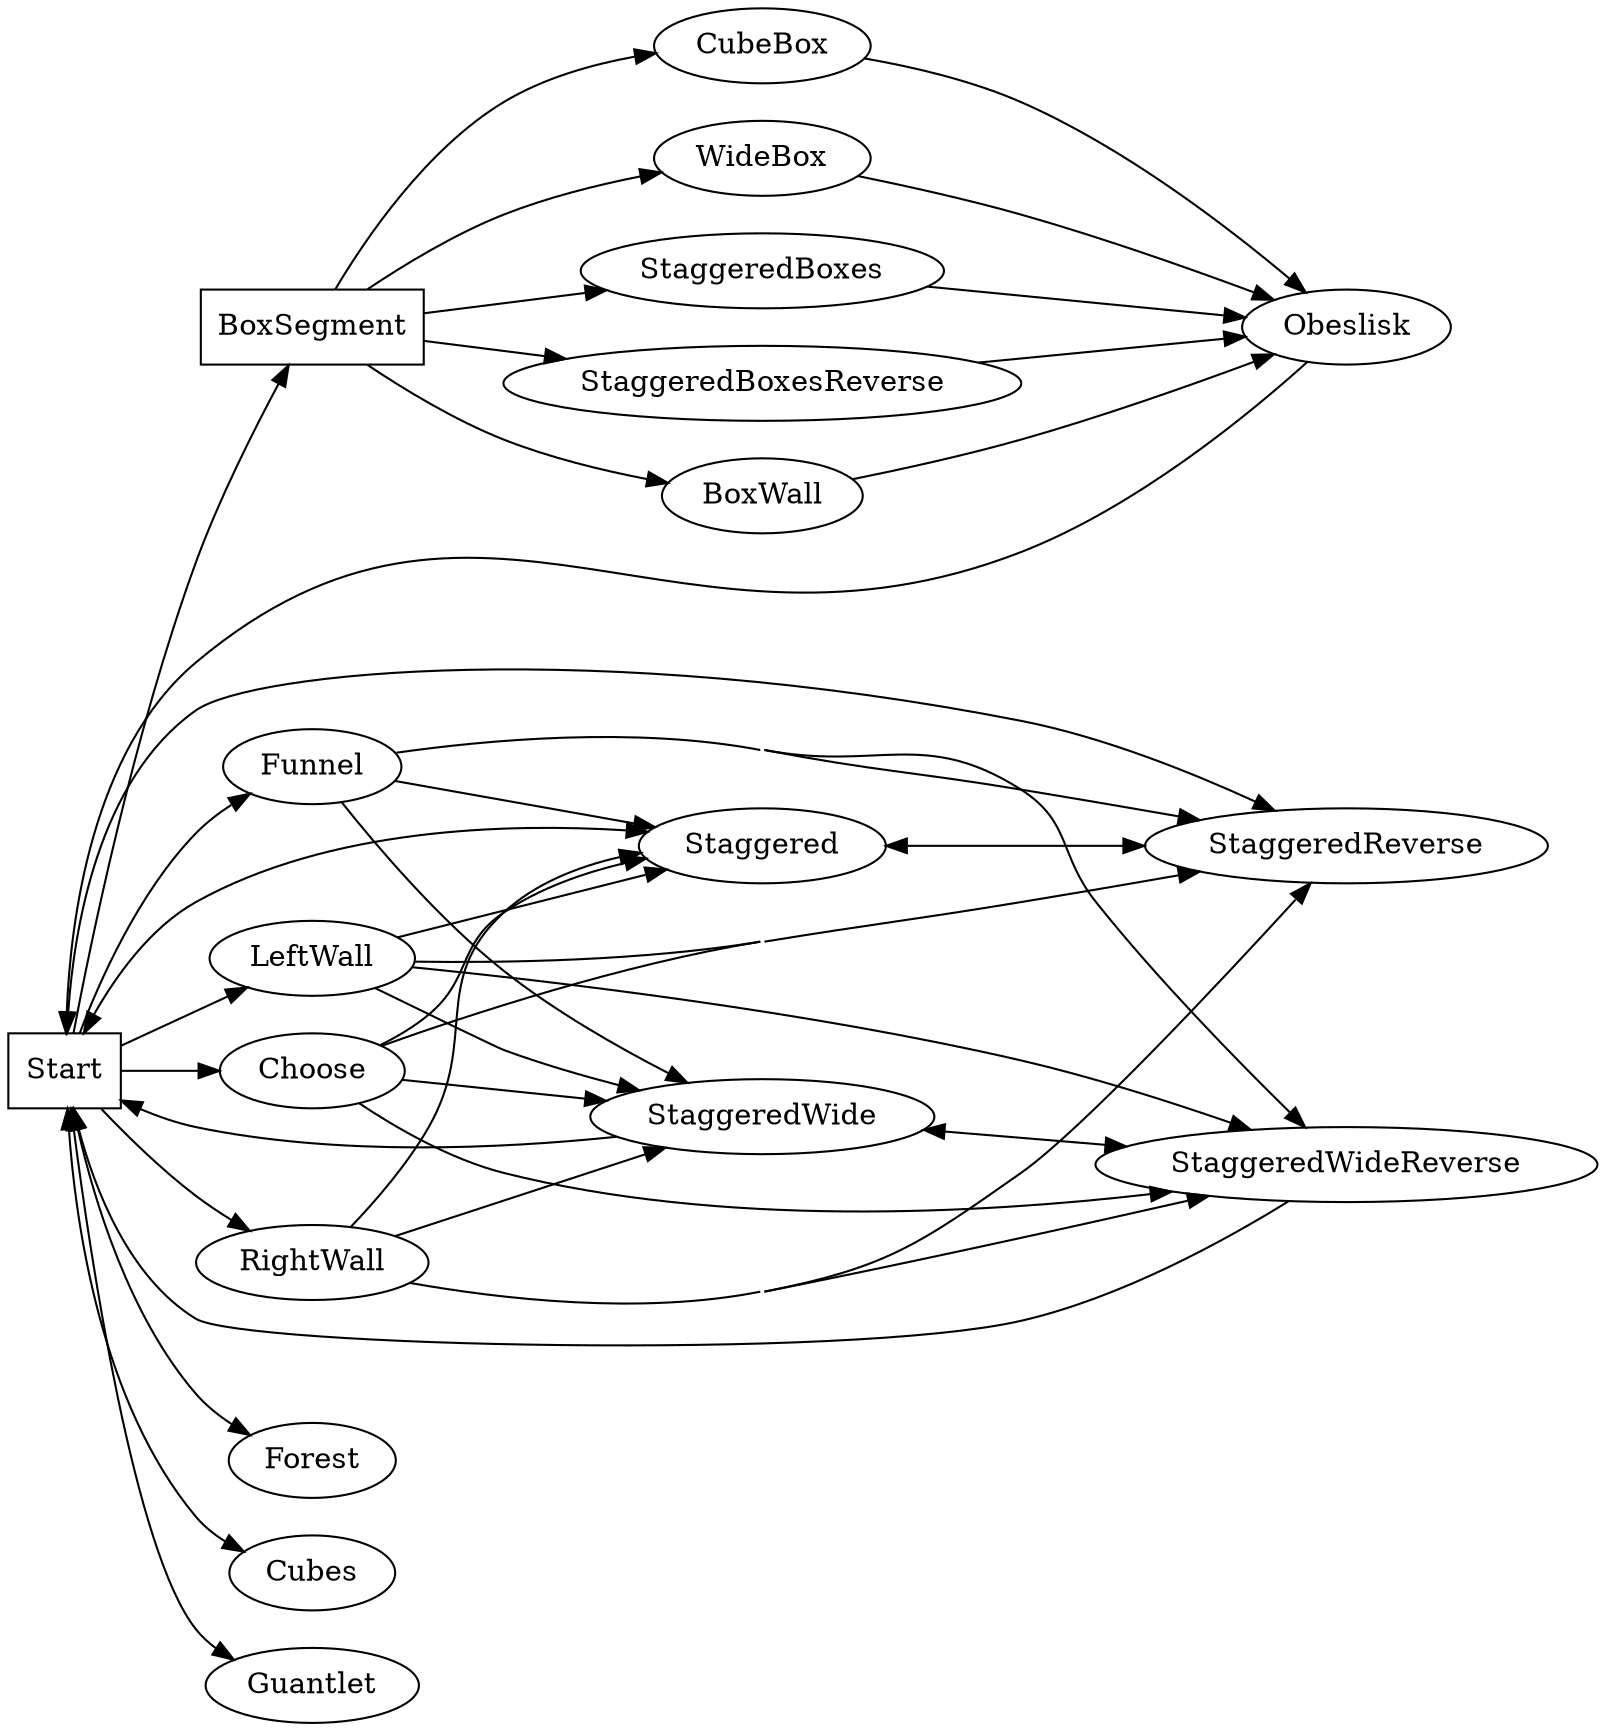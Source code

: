 digraph CubesMarkovChain {
	layout=dot
	
	rankdir="LR"
	concentrate=true
	fontsize=14

	node [shape=ellipse]
	{ node [shape=box] Start, BoxSegment }
	
	Start -> Staggered, StaggeredReverse
	Staggered -> Start, StaggeredReverse
	StaggeredReverse -> Start, Staggered

	StaggeredWide -> Start, StaggeredWideReverse
	StaggeredWideReverse -> Start, StaggeredWide

	Start -> Funnel
	Funnel -> Staggered, StaggeredReverse, StaggeredWide, StaggeredWideReverse

	Start -> Choose
	Choose-> Staggered, StaggeredReverse, StaggeredWide, StaggeredWideReverse
	Start -> LeftWall, RightWall
	LeftWall, RightWall -> Staggered, StaggeredReverse, StaggeredWide, StaggeredWideReverse

	Start -> BoxSegment
	BoxSegment -> BoxWall, CubeBox, WideBox, StaggeredBoxes, StaggeredBoxesReverse
	BoxWall, CubeBox, WideBox, StaggeredBoxes, StaggeredBoxesReverse -> Obeslisk
	Obeslisk -> Start

	Start -> Forest, Cubes, Guantlet
	Forest, Cubes, Guantlet -> Start

	// Choice, Obeslisk -> LeftPoints, RightPoints
	// LeftPoints, RightPoints -> Start
}
